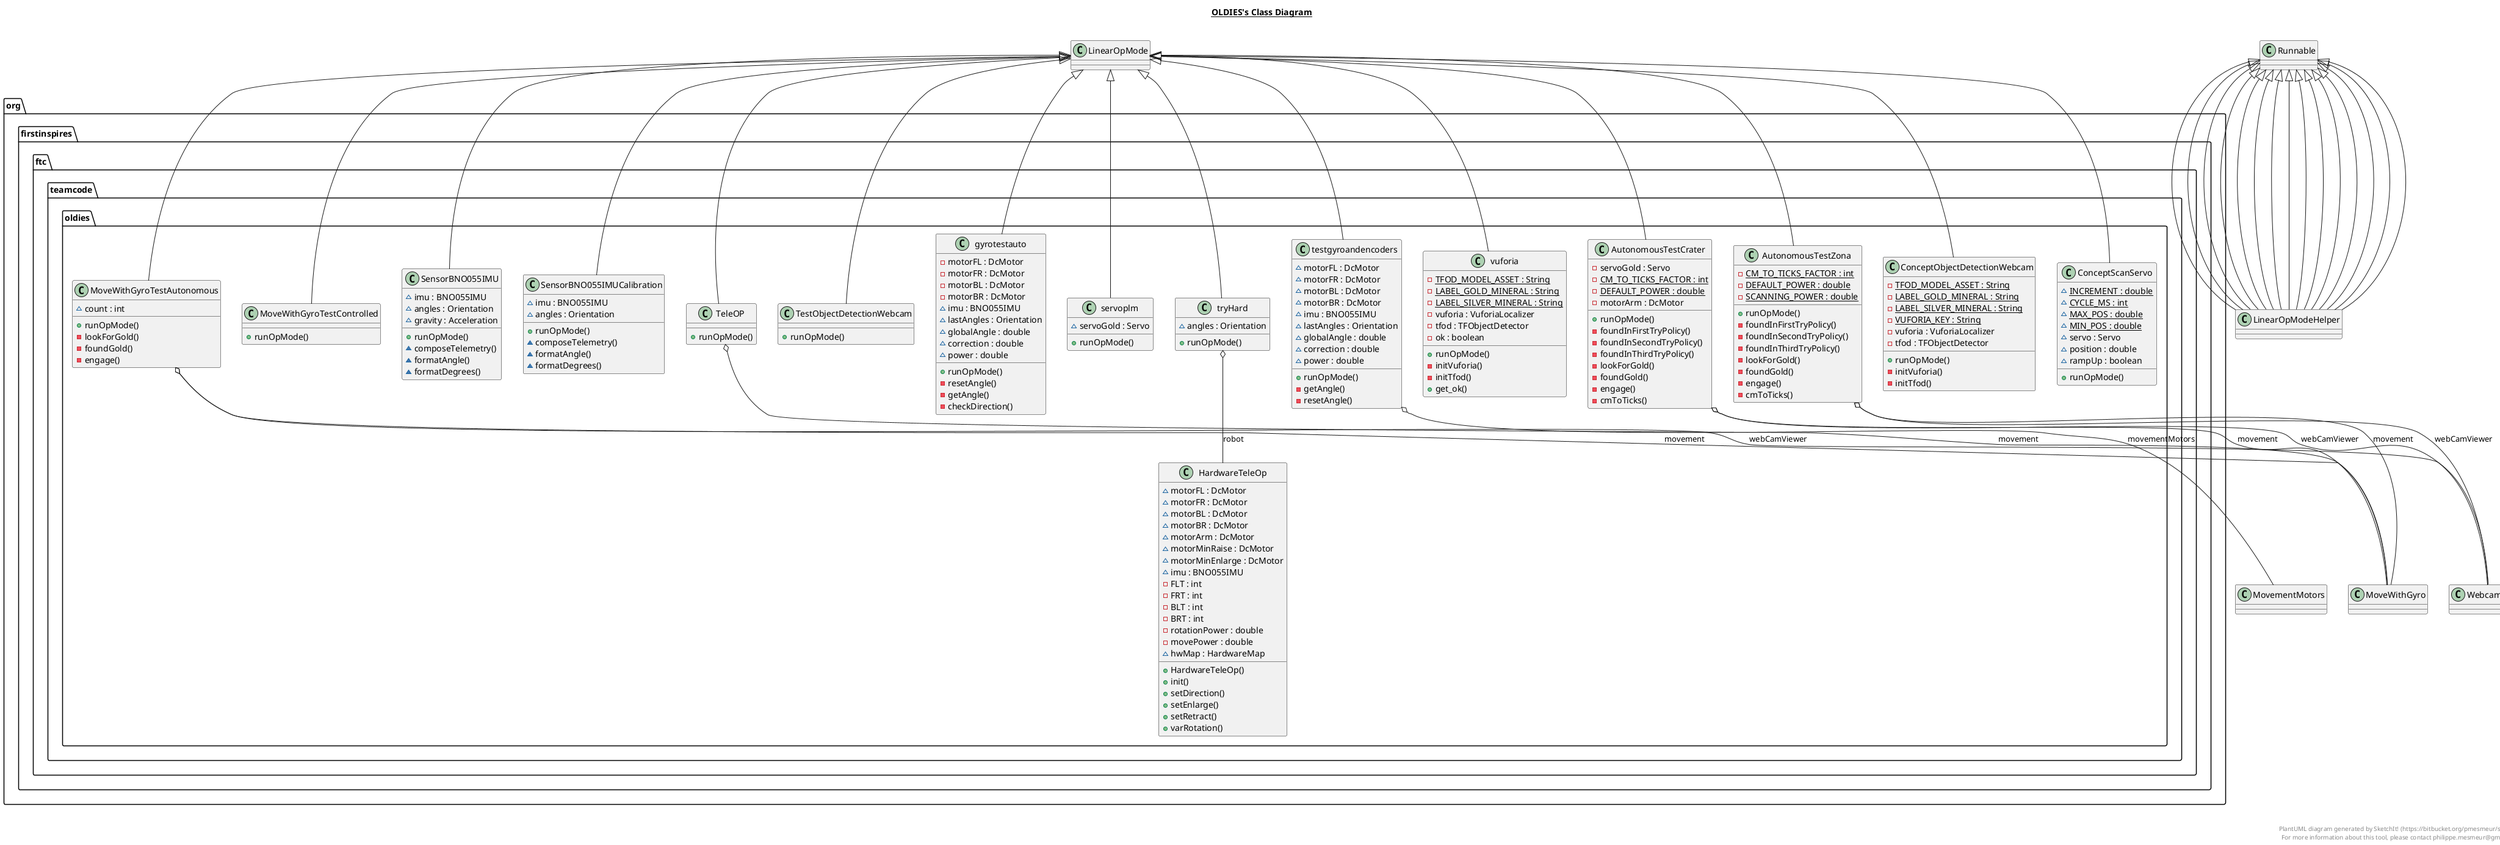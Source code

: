@startuml

title __OLDIES's Class Diagram__\n

  package org.firstinspires.ftc.teamcode {
    package org.firstinspires.ftc.teamcode.oldies {
      class AutonomousTestCrater {
          - servoGold : Servo
          {static} - CM_TO_TICKS_FACTOR : int
          {static} - DEFAULT_POWER : double
          - motorArm : DcMotor
          + runOpMode()
          - foundInFirstTryPolicy()
          - foundInSecondTryPolicy()
          - foundInThirdTryPolicy()
          - lookForGold()
          - foundGold()
          - engage()
          - cmToTicks()
      }
    }
  }
  

  package org.firstinspires.ftc.teamcode {
    package org.firstinspires.ftc.teamcode.oldies {
      class AutonomousTestZona {
          {static} - CM_TO_TICKS_FACTOR : int
          {static} - DEFAULT_POWER : double
          {static} - SCANNING_POWER : double
          + runOpMode()
          - foundInFirstTryPolicy()
          - foundInSecondTryPolicy()
          - foundInThirdTryPolicy()
          - lookForGold()
          - foundGold()
          - engage()
          - cmToTicks()
      }
    }
  }
  

  package org.firstinspires.ftc.teamcode {
    package org.firstinspires.ftc.teamcode.oldies {
      class ConceptObjectDetectionWebcam {
          {static} - TFOD_MODEL_ASSET : String
          {static} - LABEL_GOLD_MINERAL : String
          {static} - LABEL_SILVER_MINERAL : String
          {static} - VUFORIA_KEY : String
          - vuforia : VuforiaLocalizer
          - tfod : TFObjectDetector
          + runOpMode()
          - initVuforia()
          - initTfod()
      }
    }
  }
  

  package org.firstinspires.ftc.teamcode {
    package org.firstinspires.ftc.teamcode.oldies {
      class ConceptScanServo {
          {static} ~ INCREMENT : double
          {static} ~ CYCLE_MS : int
          {static} ~ MAX_POS : double
          {static} ~ MIN_POS : double
          ~ servo : Servo
          ~ position : double
          ~ rampUp : boolean
          + runOpMode()
      }
    }
  }
  

  package org.firstinspires.ftc.teamcode {
    package org.firstinspires.ftc.teamcode.oldies {
      class HardwareTeleOp {
          ~ motorFL : DcMotor
          ~ motorFR : DcMotor
          ~ motorBL : DcMotor
          ~ motorBR : DcMotor
          ~ motorArm : DcMotor
          ~ motorMinRaise : DcMotor
          ~ motorMinEnlarge : DcMotor
          ~ imu : BNO055IMU
          - FLT : int
          - FRT : int
          - BLT : int
          - BRT : int
          - rotationPower : double
          - movePower : double
          ~ hwMap : HardwareMap
          + HardwareTeleOp()
          + init()
          + setDirection()
          + setEnlarge()
          + setRetract()
          + varRotation()
      }
    }
  }
  

  package org.firstinspires.ftc.teamcode {
    package org.firstinspires.ftc.teamcode.oldies {
      class MoveWithGyroTestAutonomous {
          ~ count : int
          + runOpMode()
          - lookForGold()
          - foundGold()
          - engage()
      }
    }
  }
  

  package org.firstinspires.ftc.teamcode {
    package org.firstinspires.ftc.teamcode.oldies {
      class MoveWithGyroTestControlled {
          + runOpMode()
      }
    }
  }
  

  package org.firstinspires.ftc.teamcode {
    package org.firstinspires.ftc.teamcode.oldies {
      class SensorBNO055IMU {
          ~ imu : BNO055IMU
          ~ angles : Orientation
          ~ gravity : Acceleration
          + runOpMode()
          ~ composeTelemetry()
          ~ formatAngle()
          ~ formatDegrees()
      }
    }
  }
  

  package org.firstinspires.ftc.teamcode {
    package org.firstinspires.ftc.teamcode.oldies {
      class SensorBNO055IMUCalibration {
          ~ imu : BNO055IMU
          ~ angles : Orientation
          + runOpMode()
          ~ composeTelemetry()
          ~ formatAngle()
          ~ formatDegrees()
      }
    }
  }
  

  package org.firstinspires.ftc.teamcode {
    package org.firstinspires.ftc.teamcode.oldies {
      class TeleOP {
          + runOpMode()
      }
    }
  }
  

  package org.firstinspires.ftc.teamcode {
    package org.firstinspires.ftc.teamcode.oldies {
      class TestObjectDetectionWebcam {
          + runOpMode()
      }
    }
  }
  

  package org.firstinspires.ftc.teamcode {
    package org.firstinspires.ftc.teamcode.oldies {
      class gyrotestauto {
          - motorFL : DcMotor
          - motorFR : DcMotor
          - motorBL : DcMotor
          - motorBR : DcMotor
          ~ imu : BNO055IMU
          ~ lastAngles : Orientation
          ~ globalAngle : double
          ~ correction : double
          ~ power : double
          + runOpMode()
          - resetAngle()
          - getAngle()
          - checkDirection()
      }
    }
  }
  

  package org.firstinspires.ftc.teamcode {
    package org.firstinspires.ftc.teamcode.oldies {
      class servoplm {
          ~ servoGold : Servo
          + runOpMode()
      }
    }
  }
  

  package org.firstinspires.ftc.teamcode {
    package org.firstinspires.ftc.teamcode.oldies {
      class testgyroandencoders {
          ~ motorFL : DcMotor
          ~ motorFR : DcMotor
          ~ motorBL : DcMotor
          ~ motorBR : DcMotor
          ~ imu : BNO055IMU
          ~ lastAngles : Orientation
          ~ globalAngle : double
          ~ correction : double
          ~ power : double
          + runOpMode()
          - getAngle()
          - resetAngle()
      }
    }
  }
  

  package org.firstinspires.ftc.teamcode {
    package org.firstinspires.ftc.teamcode.oldies {
      class tryHard {
          ~ angles : Orientation
          + runOpMode()
      }
    }
  }
  

  package org.firstinspires.ftc.teamcode {
    package org.firstinspires.ftc.teamcode.oldies {
      class vuforia {
          {static} - TFOD_MODEL_ASSET : String
          {static} - LABEL_GOLD_MINERAL : String
          {static} - LABEL_SILVER_MINERAL : String
          - vuforia : VuforiaLocalizer
          - tfod : TFObjectDetector
          - ok : boolean
          + runOpMode()
          - initVuforia()
          - initTfod()
          + get_ok()
      }
    }
  }
  

  AutonomousTestCrater -up-|> LinearOpMode
  AutonomousTestCrater o-- MoveWithGyro : movement
  AutonomousTestCrater o-- WebcamVision : webCamViewer
  LinearOpModeHelper -up-|> Runnable
  AutonomousTestZona -up-|> LinearOpMode
  AutonomousTestZona o-- MoveWithGyro : movement
  AutonomousTestZona o-- WebcamVision : webCamViewer
  LinearOpModeHelper -up-|> Runnable
  ConceptObjectDetectionWebcam -up-|> LinearOpMode
  LinearOpModeHelper -up-|> Runnable
  ConceptScanServo -up-|> LinearOpMode
  LinearOpModeHelper -up-|> Runnable
  MoveWithGyroTestAutonomous -up-|> LinearOpMode
  MoveWithGyroTestAutonomous o-- MoveWithGyro : movement
  MoveWithGyroTestAutonomous o-- WebcamVision : webCamViewer
  LinearOpModeHelper -up-|> Runnable
  MoveWithGyroTestControlled -up-|> LinearOpMode
  LinearOpModeHelper -up-|> Runnable
  SensorBNO055IMU -up-|> LinearOpMode
  LinearOpModeHelper -up-|> Runnable
  SensorBNO055IMUCalibration -up-|> LinearOpMode
  LinearOpModeHelper -up-|> Runnable
  TeleOP -up-|> LinearOpMode
  TeleOP o-- MoveWithGyro : movement
  LinearOpModeHelper -up-|> Runnable
  TestObjectDetectionWebcam -up-|> LinearOpMode
  LinearOpModeHelper -up-|> Runnable
  gyrotestauto -up-|> LinearOpMode
  LinearOpModeHelper -up-|> Runnable
  servoplm -up-|> LinearOpMode
  LinearOpModeHelper -up-|> Runnable
  testgyroandencoders -up-|> LinearOpMode
  testgyroandencoders o-- MovementMotors : movementMotors
  LinearOpModeHelper -up-|> Runnable
  tryHard -up-|> LinearOpMode
  tryHard o-- HardwareTeleOp : robot
  LinearOpModeHelper -up-|> Runnable
  vuforia -up-|> LinearOpMode
  LinearOpModeHelper -up-|> Runnable


right footer


PlantUML diagram generated by SketchIt! (https://bitbucket.org/pmesmeur/sketch.it)
For more information about this tool, please contact philippe.mesmeur@gmail.com
endfooter

@enduml
